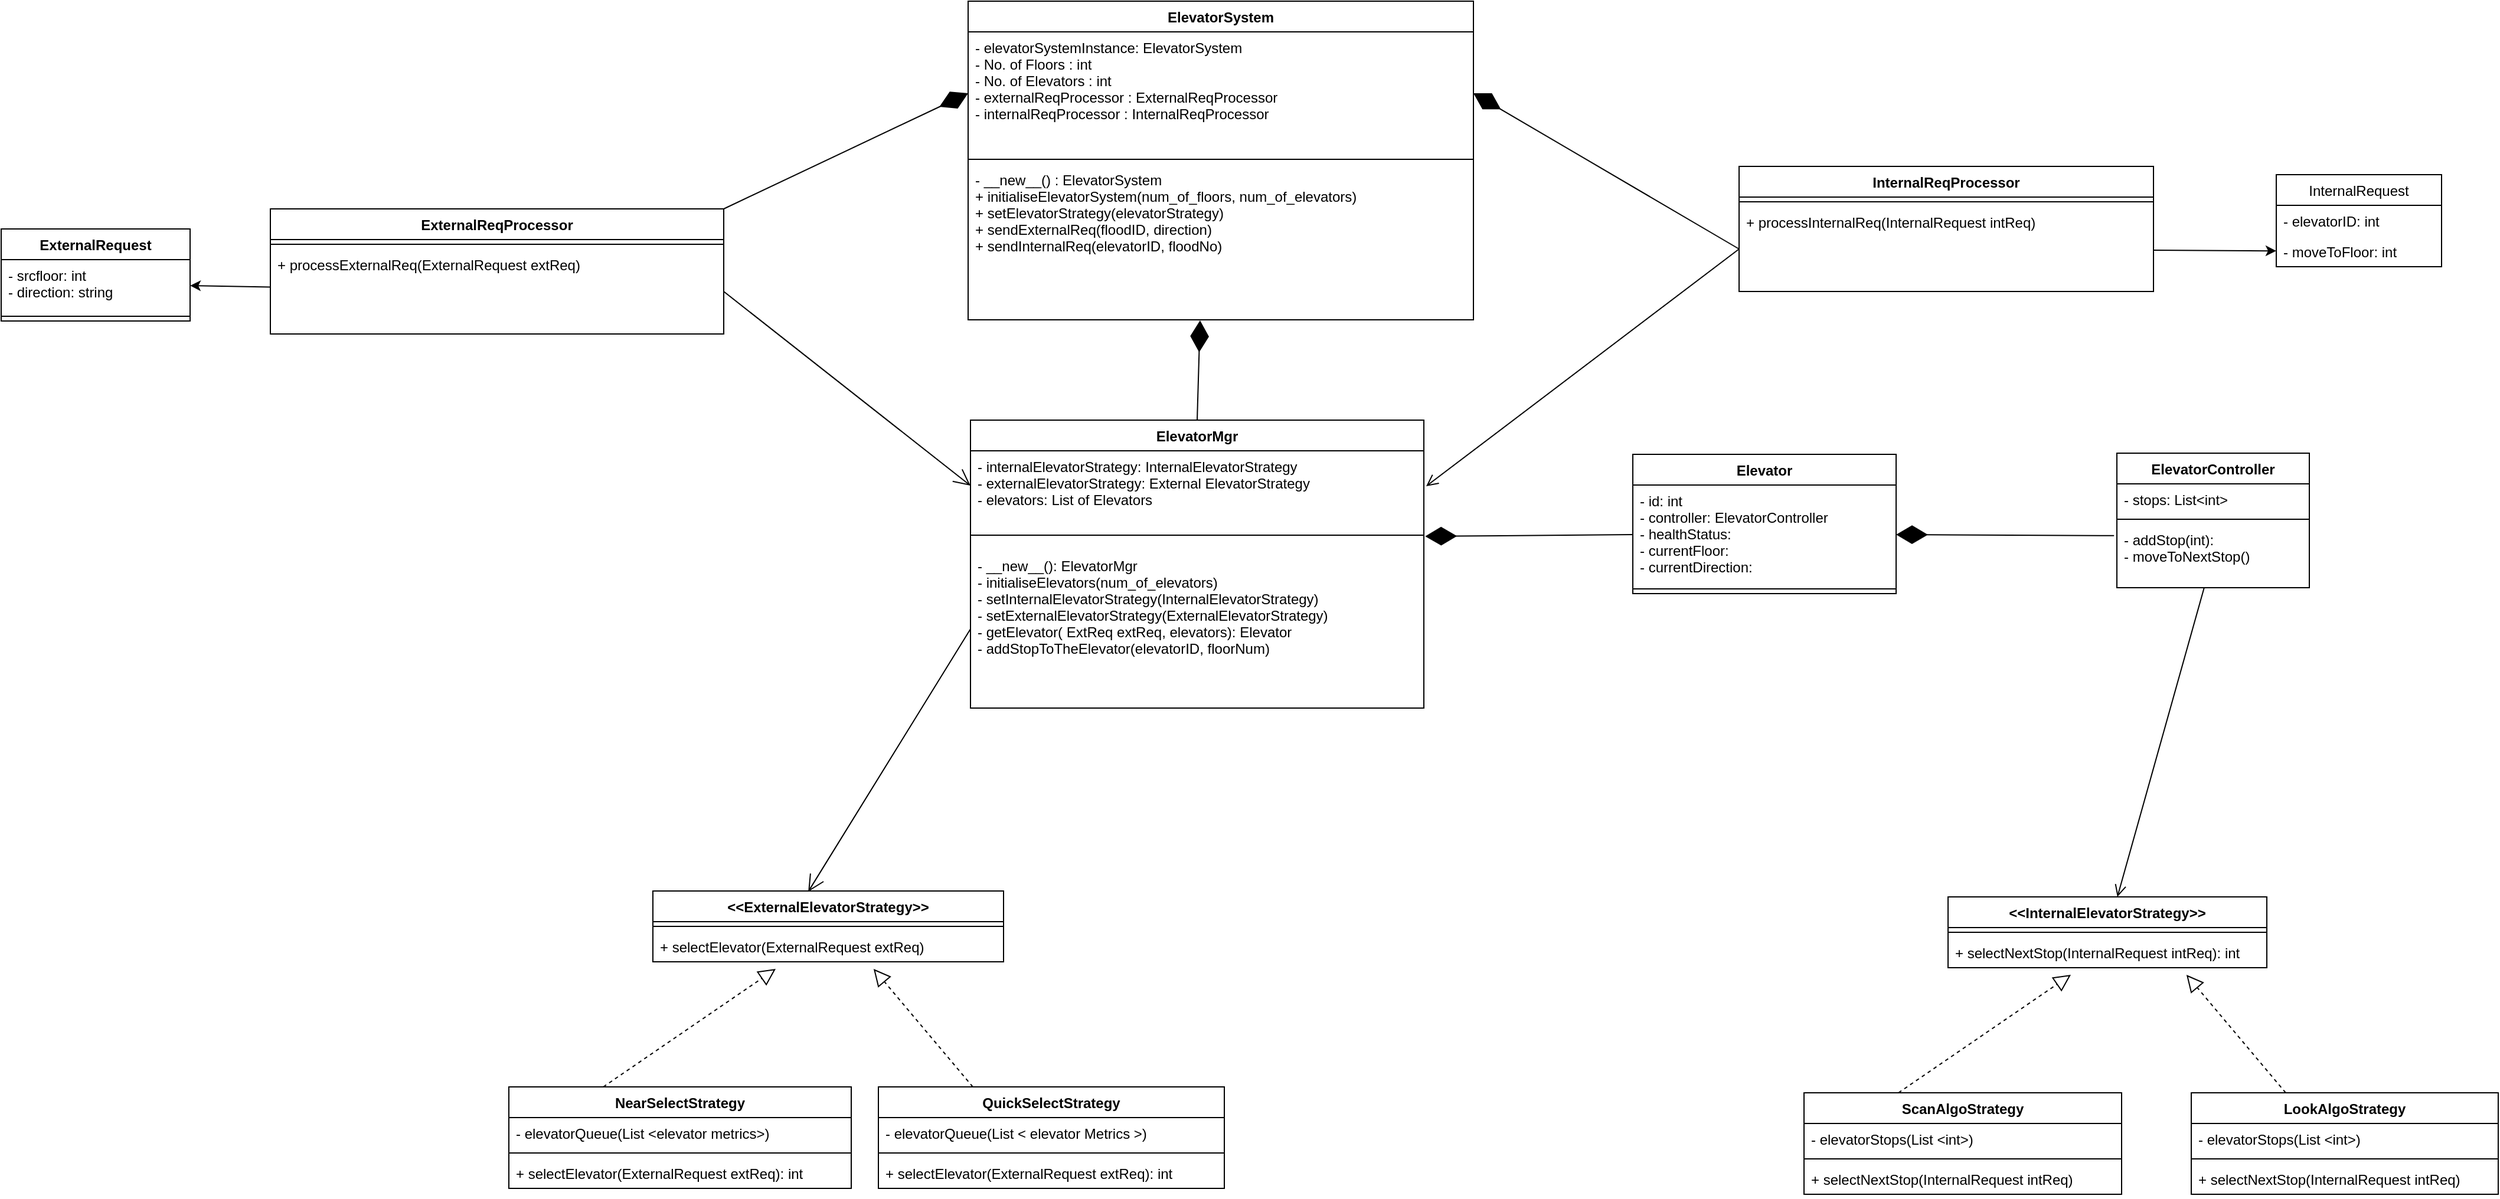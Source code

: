 <mxfile>
    <diagram id="3W9JBOR4_R0NiTniGZb9" name="Page-1">
        <mxGraphModel dx="2088" dy="1327" grid="0" gridSize="10" guides="1" tooltips="1" connect="1" arrows="1" fold="1" page="0" pageScale="1" pageWidth="2000" pageHeight="2000" background="none" math="0" shadow="0">
            <root>
                <mxCell id="0"/>
                <mxCell id="1" parent="0"/>
                <mxCell id="2" value="ElevatorSystem" style="swimlane;fontStyle=1;align=center;verticalAlign=top;childLayout=stackLayout;horizontal=1;startSize=26;horizontalStack=0;resizeParent=1;resizeParentMax=0;resizeLast=0;collapsible=1;marginBottom=0;strokeColor=default;" parent="1" vertex="1">
                    <mxGeometry x="60" y="-90" width="428" height="270" as="geometry"/>
                </mxCell>
                <mxCell id="3" value="- elevatorSystemInstance: ElevatorSystem&#10;- No. of Floors : int&#10;- No. of Elevators : int&#10;- externalReqProcessor : ExternalReqProcessor&#10;- internalReqProcessor : InternalReqProcessor&#10;&#10;&#10;&#10;&#10;&#10;" style="text;strokeColor=none;fillColor=none;align=left;verticalAlign=top;spacingLeft=4;spacingRight=4;overflow=hidden;rotatable=0;points=[[0,0.5],[1,0.5]];portConstraint=eastwest;" parent="2" vertex="1">
                    <mxGeometry y="26" width="428" height="104" as="geometry"/>
                </mxCell>
                <mxCell id="4" value="" style="line;strokeWidth=1;fillColor=none;align=left;verticalAlign=middle;spacingTop=-1;spacingLeft=3;spacingRight=3;rotatable=0;labelPosition=right;points=[];portConstraint=eastwest;strokeColor=inherit;" parent="2" vertex="1">
                    <mxGeometry y="130" width="428" height="8" as="geometry"/>
                </mxCell>
                <mxCell id="5" value="- __new__() : ElevatorSystem&#10;+ initialiseElevatorSystem(num_of_floors, num_of_elevators)&#10;+ setElevatorStrategy(elevatorStrategy)&#10;+ sendExternalReq(floodID, direction)&#10;+ sendInternalReq(elevatorID, floodNo)&#10;" style="text;strokeColor=none;fillColor=none;align=left;verticalAlign=top;spacingLeft=4;spacingRight=4;overflow=hidden;rotatable=0;points=[[0,0.5],[1,0.5]];portConstraint=eastwest;" parent="2" vertex="1">
                    <mxGeometry y="138" width="428" height="132" as="geometry"/>
                </mxCell>
                <mxCell id="11" value="" style="endArrow=diamondThin;endFill=1;endSize=24;html=1;entryX=1;entryY=0.5;entryDx=0;entryDy=0;exitX=0;exitY=0.5;exitDx=0;exitDy=0;" parent="1" target="3" edge="1" source="20">
                    <mxGeometry width="160" relative="1" as="geometry">
                        <mxPoint x="540" y="90" as="sourcePoint"/>
                        <mxPoint x="640" y="140" as="targetPoint"/>
                    </mxGeometry>
                </mxCell>
                <mxCell id="17" value="InternalReqProcessor" style="swimlane;fontStyle=1;align=center;verticalAlign=top;childLayout=stackLayout;horizontal=1;startSize=26;horizontalStack=0;resizeParent=1;resizeParentMax=0;resizeLast=0;collapsible=1;marginBottom=0;strokeColor=default;" parent="1" vertex="1">
                    <mxGeometry x="713" y="50" width="351" height="106" as="geometry"/>
                </mxCell>
                <mxCell id="19" value="" style="line;strokeWidth=1;fillColor=none;align=left;verticalAlign=middle;spacingTop=-1;spacingLeft=3;spacingRight=3;rotatable=0;labelPosition=right;points=[];portConstraint=eastwest;strokeColor=inherit;" parent="17" vertex="1">
                    <mxGeometry y="26" width="351" height="8" as="geometry"/>
                </mxCell>
                <mxCell id="20" value="+ processInternalReq(InternalRequest intReq)" style="text;strokeColor=none;fillColor=none;align=left;verticalAlign=top;spacingLeft=4;spacingRight=4;overflow=hidden;rotatable=0;points=[[0,0.5],[1,0.5]];portConstraint=eastwest;" parent="17" vertex="1">
                    <mxGeometry y="34" width="351" height="72" as="geometry"/>
                </mxCell>
                <mxCell id="21" value="ExternalRequest" style="swimlane;fontStyle=1;align=center;verticalAlign=top;childLayout=stackLayout;horizontal=1;startSize=26;horizontalStack=0;resizeParent=1;resizeParentMax=0;resizeLast=0;collapsible=1;marginBottom=0;strokeColor=default;" parent="1" vertex="1">
                    <mxGeometry x="-759" y="103" width="160" height="78" as="geometry"/>
                </mxCell>
                <mxCell id="22" value="- srcfloor: int&#10;- direction: string" style="text;strokeColor=none;fillColor=none;align=left;verticalAlign=top;spacingLeft=4;spacingRight=4;overflow=hidden;rotatable=0;points=[[0,0.5],[1,0.5]];portConstraint=eastwest;" parent="21" vertex="1">
                    <mxGeometry y="26" width="160" height="44" as="geometry"/>
                </mxCell>
                <mxCell id="23" value="" style="line;strokeWidth=1;fillColor=none;align=left;verticalAlign=middle;spacingTop=-1;spacingLeft=3;spacingRight=3;rotatable=0;labelPosition=right;points=[];portConstraint=eastwest;strokeColor=inherit;" parent="21" vertex="1">
                    <mxGeometry y="70" width="160" height="8" as="geometry"/>
                </mxCell>
                <mxCell id="43" value="ElevatorMgr" style="swimlane;fontStyle=1;align=center;verticalAlign=top;childLayout=stackLayout;horizontal=1;startSize=26;horizontalStack=0;resizeParent=1;resizeParentMax=0;resizeLast=0;collapsible=1;marginBottom=0;" vertex="1" parent="1">
                    <mxGeometry x="62" y="265" width="384" height="244" as="geometry"/>
                </mxCell>
                <mxCell id="44" value="- internalElevatorStrategy: InternalElevatorStrategy&#10;- externalElevatorStrategy: External ElevatorStrategy&#10;- elevators: List of Elevators&#10;" style="text;strokeColor=none;fillColor=none;align=left;verticalAlign=top;spacingLeft=4;spacingRight=4;overflow=hidden;rotatable=0;points=[[0,0.5],[1,0.5]];portConstraint=eastwest;" vertex="1" parent="43">
                    <mxGeometry y="26" width="384" height="59" as="geometry"/>
                </mxCell>
                <mxCell id="45" value="" style="line;strokeWidth=1;fillColor=none;align=left;verticalAlign=middle;spacingTop=-1;spacingLeft=3;spacingRight=3;rotatable=0;labelPosition=right;points=[];portConstraint=eastwest;strokeColor=inherit;" vertex="1" parent="43">
                    <mxGeometry y="85" width="384" height="25" as="geometry"/>
                </mxCell>
                <mxCell id="46" value="- __new__(): ElevatorMgr&#10;- initialiseElevators(num_of_elevators)&#10;- setInternalElevatorStrategy(InternalElevatorStrategy)&#10;- setExternalElevatorStrategy(ExternalElevatorStrategy)&#10;- getElevator( ExtReq extReq, elevators): Elevator&#10;- addStopToTheElevator(elevatorID, floorNum)&#10;" style="text;strokeColor=none;fillColor=none;align=left;verticalAlign=top;spacingLeft=4;spacingRight=4;overflow=hidden;rotatable=0;points=[[0,0.5],[1,0.5]];portConstraint=eastwest;fontStyle=0" vertex="1" parent="43">
                    <mxGeometry y="110" width="384" height="134" as="geometry"/>
                </mxCell>
                <mxCell id="55" value="&lt;&lt;ExternalElevatorStrategy&gt;&gt;&#10;" style="swimlane;fontStyle=1;align=center;verticalAlign=top;childLayout=stackLayout;horizontal=1;startSize=26;horizontalStack=0;resizeParent=1;resizeParentMax=0;resizeLast=0;collapsible=1;marginBottom=0;strokeColor=default;" vertex="1" parent="1">
                    <mxGeometry x="-207" y="664" width="297" height="60" as="geometry"/>
                </mxCell>
                <mxCell id="56" value="" style="line;strokeWidth=1;fillColor=none;align=left;verticalAlign=middle;spacingTop=-1;spacingLeft=3;spacingRight=3;rotatable=0;labelPosition=right;points=[];portConstraint=eastwest;strokeColor=inherit;" vertex="1" parent="55">
                    <mxGeometry y="26" width="297" height="8" as="geometry"/>
                </mxCell>
                <mxCell id="57" value="+ selectElevator(ExternalRequest extReq)" style="text;strokeColor=none;fillColor=none;align=left;verticalAlign=top;spacingLeft=4;spacingRight=4;overflow=hidden;rotatable=0;points=[[0,0.5],[1,0.5]];portConstraint=eastwest;" vertex="1" parent="55">
                    <mxGeometry y="34" width="297" height="26" as="geometry"/>
                </mxCell>
                <mxCell id="58" value="NearSelectStrategy" style="swimlane;fontStyle=1;align=center;verticalAlign=top;childLayout=stackLayout;horizontal=1;startSize=26;horizontalStack=0;resizeParent=1;resizeParentMax=0;resizeLast=0;collapsible=1;marginBottom=0;strokeColor=default;" vertex="1" parent="1">
                    <mxGeometry x="-329" y="830" width="290" height="86" as="geometry"/>
                </mxCell>
                <mxCell id="59" value="- elevatorQueue(List &lt;elevator metrics&gt;)" style="text;strokeColor=none;fillColor=none;align=left;verticalAlign=top;spacingLeft=4;spacingRight=4;overflow=hidden;rotatable=0;points=[[0,0.5],[1,0.5]];portConstraint=eastwest;" vertex="1" parent="58">
                    <mxGeometry y="26" width="290" height="26" as="geometry"/>
                </mxCell>
                <mxCell id="60" value="" style="line;strokeWidth=1;fillColor=none;align=left;verticalAlign=middle;spacingTop=-1;spacingLeft=3;spacingRight=3;rotatable=0;labelPosition=right;points=[];portConstraint=eastwest;strokeColor=inherit;" vertex="1" parent="58">
                    <mxGeometry y="52" width="290" height="8" as="geometry"/>
                </mxCell>
                <mxCell id="61" value="+ selectElevator(ExternalRequest extReq): int" style="text;strokeColor=none;fillColor=none;align=left;verticalAlign=top;spacingLeft=4;spacingRight=4;overflow=hidden;rotatable=0;points=[[0,0.5],[1,0.5]];portConstraint=eastwest;" vertex="1" parent="58">
                    <mxGeometry y="60" width="290" height="26" as="geometry"/>
                </mxCell>
                <mxCell id="62" value="" style="endArrow=block;dashed=1;endFill=0;endSize=12;html=1;" edge="1" parent="58">
                    <mxGeometry width="160" relative="1" as="geometry">
                        <mxPoint x="80" as="sourcePoint"/>
                        <mxPoint x="226.018" y="-100" as="targetPoint"/>
                    </mxGeometry>
                </mxCell>
                <mxCell id="63" value="QuickSelectStrategy" style="swimlane;fontStyle=1;align=center;verticalAlign=top;childLayout=stackLayout;horizontal=1;startSize=26;horizontalStack=0;resizeParent=1;resizeParentMax=0;resizeLast=0;collapsible=1;marginBottom=0;strokeColor=default;" vertex="1" parent="1">
                    <mxGeometry x="-16" y="830" width="293" height="86" as="geometry"/>
                </mxCell>
                <mxCell id="64" value="- elevatorQueue(List &lt; elevator Metrics &gt;)" style="text;strokeColor=none;fillColor=none;align=left;verticalAlign=top;spacingLeft=4;spacingRight=4;overflow=hidden;rotatable=0;points=[[0,0.5],[1,0.5]];portConstraint=eastwest;" vertex="1" parent="63">
                    <mxGeometry y="26" width="293" height="26" as="geometry"/>
                </mxCell>
                <mxCell id="65" value="" style="line;strokeWidth=1;fillColor=none;align=left;verticalAlign=middle;spacingTop=-1;spacingLeft=3;spacingRight=3;rotatable=0;labelPosition=right;points=[];portConstraint=eastwest;strokeColor=inherit;" vertex="1" parent="63">
                    <mxGeometry y="52" width="293" height="8" as="geometry"/>
                </mxCell>
                <mxCell id="67" value="" style="endArrow=block;dashed=1;endFill=0;endSize=12;html=1;" edge="1" parent="63">
                    <mxGeometry width="160" relative="1" as="geometry">
                        <mxPoint x="80" as="sourcePoint"/>
                        <mxPoint x="-4.071" y="-100" as="targetPoint"/>
                    </mxGeometry>
                </mxCell>
                <mxCell id="66" value="+ selectElevator(ExternalRequest extReq): int" style="text;strokeColor=none;fillColor=none;align=left;verticalAlign=top;spacingLeft=4;spacingRight=4;overflow=hidden;rotatable=0;points=[[0,0.5],[1,0.5]];portConstraint=eastwest;" vertex="1" parent="63">
                    <mxGeometry y="60" width="293" height="26" as="geometry"/>
                </mxCell>
                <mxCell id="68" value="&lt;&lt;InternalElevatorStrategy&gt;&gt;&#10;" style="swimlane;fontStyle=1;align=center;verticalAlign=top;childLayout=stackLayout;horizontal=1;startSize=26;horizontalStack=0;resizeParent=1;resizeParentMax=0;resizeLast=0;collapsible=1;marginBottom=0;strokeColor=default;" vertex="1" parent="1">
                    <mxGeometry x="890" y="669" width="270" height="60" as="geometry"/>
                </mxCell>
                <mxCell id="69" value="" style="line;strokeWidth=1;fillColor=none;align=left;verticalAlign=middle;spacingTop=-1;spacingLeft=3;spacingRight=3;rotatable=0;labelPosition=right;points=[];portConstraint=eastwest;strokeColor=inherit;" vertex="1" parent="68">
                    <mxGeometry y="26" width="270" height="8" as="geometry"/>
                </mxCell>
                <mxCell id="70" value="+ selectNextStop(InternalRequest intReq): int" style="text;strokeColor=none;fillColor=none;align=left;verticalAlign=top;spacingLeft=4;spacingRight=4;overflow=hidden;rotatable=0;points=[[0,0.5],[1,0.5]];portConstraint=eastwest;" vertex="1" parent="68">
                    <mxGeometry y="34" width="270" height="26" as="geometry"/>
                </mxCell>
                <mxCell id="71" value="ScanAlgoStrategy" style="swimlane;fontStyle=1;align=center;verticalAlign=top;childLayout=stackLayout;horizontal=1;startSize=26;horizontalStack=0;resizeParent=1;resizeParentMax=0;resizeLast=0;collapsible=1;marginBottom=0;strokeColor=default;" vertex="1" parent="1">
                    <mxGeometry x="768" y="835" width="269" height="86" as="geometry"/>
                </mxCell>
                <mxCell id="72" value="- elevatorStops(List &lt;int&gt;)" style="text;strokeColor=none;fillColor=none;align=left;verticalAlign=top;spacingLeft=4;spacingRight=4;overflow=hidden;rotatable=0;points=[[0,0.5],[1,0.5]];portConstraint=eastwest;" vertex="1" parent="71">
                    <mxGeometry y="26" width="269" height="26" as="geometry"/>
                </mxCell>
                <mxCell id="73" value="" style="line;strokeWidth=1;fillColor=none;align=left;verticalAlign=middle;spacingTop=-1;spacingLeft=3;spacingRight=3;rotatable=0;labelPosition=right;points=[];portConstraint=eastwest;strokeColor=inherit;" vertex="1" parent="71">
                    <mxGeometry y="52" width="269" height="8" as="geometry"/>
                </mxCell>
                <mxCell id="74" value="+ selectNextStop(InternalRequest intReq)" style="text;strokeColor=none;fillColor=none;align=left;verticalAlign=top;spacingLeft=4;spacingRight=4;overflow=hidden;rotatable=0;points=[[0,0.5],[1,0.5]];portConstraint=eastwest;" vertex="1" parent="71">
                    <mxGeometry y="60" width="269" height="26" as="geometry"/>
                </mxCell>
                <mxCell id="75" value="" style="endArrow=block;dashed=1;endFill=0;endSize=12;html=1;" edge="1" parent="71">
                    <mxGeometry width="160" relative="1" as="geometry">
                        <mxPoint x="80" as="sourcePoint"/>
                        <mxPoint x="226.018" y="-100" as="targetPoint"/>
                    </mxGeometry>
                </mxCell>
                <mxCell id="76" value="LookAlgoStrategy" style="swimlane;fontStyle=1;align=center;verticalAlign=top;childLayout=stackLayout;horizontal=1;startSize=26;horizontalStack=0;resizeParent=1;resizeParentMax=0;resizeLast=0;collapsible=1;marginBottom=0;strokeColor=default;" vertex="1" parent="1">
                    <mxGeometry x="1096" y="835" width="260" height="86" as="geometry"/>
                </mxCell>
                <mxCell id="77" value="- elevatorStops(List &lt;int&gt;)" style="text;strokeColor=none;fillColor=none;align=left;verticalAlign=top;spacingLeft=4;spacingRight=4;overflow=hidden;rotatable=0;points=[[0,0.5],[1,0.5]];portConstraint=eastwest;" vertex="1" parent="76">
                    <mxGeometry y="26" width="260" height="26" as="geometry"/>
                </mxCell>
                <mxCell id="78" value="" style="line;strokeWidth=1;fillColor=none;align=left;verticalAlign=middle;spacingTop=-1;spacingLeft=3;spacingRight=3;rotatable=0;labelPosition=right;points=[];portConstraint=eastwest;strokeColor=inherit;" vertex="1" parent="76">
                    <mxGeometry y="52" width="260" height="8" as="geometry"/>
                </mxCell>
                <mxCell id="79" value="+ selectNextStop(InternalRequest intReq)" style="text;strokeColor=none;fillColor=none;align=left;verticalAlign=top;spacingLeft=4;spacingRight=4;overflow=hidden;rotatable=0;points=[[0,0.5],[1,0.5]];portConstraint=eastwest;" vertex="1" parent="76">
                    <mxGeometry y="60" width="260" height="26" as="geometry"/>
                </mxCell>
                <mxCell id="80" value="" style="endArrow=block;dashed=1;endFill=0;endSize=12;html=1;" edge="1" parent="76">
                    <mxGeometry width="160" relative="1" as="geometry">
                        <mxPoint x="80" as="sourcePoint"/>
                        <mxPoint x="-4.071" y="-100" as="targetPoint"/>
                    </mxGeometry>
                </mxCell>
                <mxCell id="81" value="ExternalReqProcessor" style="swimlane;fontStyle=1;align=center;verticalAlign=top;childLayout=stackLayout;horizontal=1;startSize=26;horizontalStack=0;resizeParent=1;resizeParentMax=0;resizeLast=0;collapsible=1;marginBottom=0;strokeColor=default;" vertex="1" parent="1">
                    <mxGeometry x="-531" y="86" width="384" height="106" as="geometry"/>
                </mxCell>
                <mxCell id="83" value="" style="line;strokeWidth=1;fillColor=none;align=left;verticalAlign=middle;spacingTop=-1;spacingLeft=3;spacingRight=3;rotatable=0;labelPosition=right;points=[];portConstraint=eastwest;strokeColor=inherit;" vertex="1" parent="81">
                    <mxGeometry y="26" width="384" height="8" as="geometry"/>
                </mxCell>
                <mxCell id="84" value="+ processExternalReq(ExternalRequest extReq)" style="text;strokeColor=none;fillColor=none;align=left;verticalAlign=top;spacingLeft=4;spacingRight=4;overflow=hidden;rotatable=0;points=[[0,0.5],[1,0.5]];portConstraint=eastwest;" vertex="1" parent="81">
                    <mxGeometry y="34" width="384" height="72" as="geometry"/>
                </mxCell>
                <mxCell id="85" value="InternalRequest" style="swimlane;fontStyle=0;childLayout=stackLayout;horizontal=1;startSize=26;fillColor=none;horizontalStack=0;resizeParent=1;resizeParentMax=0;resizeLast=0;collapsible=1;marginBottom=0;" vertex="1" parent="1">
                    <mxGeometry x="1168" y="57" width="140" height="78" as="geometry"/>
                </mxCell>
                <mxCell id="86" value="- elevatorID: int" style="text;strokeColor=none;fillColor=none;align=left;verticalAlign=top;spacingLeft=4;spacingRight=4;overflow=hidden;rotatable=0;points=[[0,0.5],[1,0.5]];portConstraint=eastwest;" vertex="1" parent="85">
                    <mxGeometry y="26" width="140" height="26" as="geometry"/>
                </mxCell>
                <mxCell id="87" value="- moveToFloor: int" style="text;strokeColor=none;fillColor=none;align=left;verticalAlign=top;spacingLeft=4;spacingRight=4;overflow=hidden;rotatable=0;points=[[0,0.5],[1,0.5]];portConstraint=eastwest;" vertex="1" parent="85">
                    <mxGeometry y="52" width="140" height="26" as="geometry"/>
                </mxCell>
                <mxCell id="89" value="" style="edgeStyle=none;html=1;" edge="1" parent="1" source="20" target="87">
                    <mxGeometry relative="1" as="geometry"/>
                </mxCell>
                <mxCell id="93" value="" style="edgeStyle=none;html=1;entryX=1;entryY=0.5;entryDx=0;entryDy=0;" edge="1" parent="1" source="84" target="22">
                    <mxGeometry relative="1" as="geometry"/>
                </mxCell>
                <mxCell id="94" value="Elevator" style="swimlane;fontStyle=1;align=center;verticalAlign=top;childLayout=stackLayout;horizontal=1;startSize=26;horizontalStack=0;resizeParent=1;resizeParentMax=0;resizeLast=0;collapsible=1;marginBottom=0;" vertex="1" parent="1">
                    <mxGeometry x="623" y="294" width="223" height="118" as="geometry"/>
                </mxCell>
                <mxCell id="95" value="- id: int&#10;- controller: ElevatorController&#10;- healthStatus: &#10;- currentFloor:&#10;- currentDirection:" style="text;strokeColor=none;fillColor=none;align=left;verticalAlign=top;spacingLeft=4;spacingRight=4;overflow=hidden;rotatable=0;points=[[0,0.5],[1,0.5]];portConstraint=eastwest;" vertex="1" parent="94">
                    <mxGeometry y="26" width="223" height="84" as="geometry"/>
                </mxCell>
                <mxCell id="96" value="" style="line;strokeWidth=1;fillColor=none;align=left;verticalAlign=middle;spacingTop=-1;spacingLeft=3;spacingRight=3;rotatable=0;labelPosition=right;points=[];portConstraint=eastwest;strokeColor=inherit;" vertex="1" parent="94">
                    <mxGeometry y="110" width="223" height="8" as="geometry"/>
                </mxCell>
                <mxCell id="98" value="ElevatorController" style="swimlane;fontStyle=1;align=center;verticalAlign=top;childLayout=stackLayout;horizontal=1;startSize=26;horizontalStack=0;resizeParent=1;resizeParentMax=0;resizeLast=0;collapsible=1;marginBottom=0;" vertex="1" parent="1">
                    <mxGeometry x="1033" y="293" width="163" height="114" as="geometry"/>
                </mxCell>
                <mxCell id="99" value="- stops: List&lt;int&gt;" style="text;strokeColor=none;fillColor=none;align=left;verticalAlign=top;spacingLeft=4;spacingRight=4;overflow=hidden;rotatable=0;points=[[0,0.5],[1,0.5]];portConstraint=eastwest;" vertex="1" parent="98">
                    <mxGeometry y="26" width="163" height="26" as="geometry"/>
                </mxCell>
                <mxCell id="100" value="" style="line;strokeWidth=1;fillColor=none;align=left;verticalAlign=middle;spacingTop=-1;spacingLeft=3;spacingRight=3;rotatable=0;labelPosition=right;points=[];portConstraint=eastwest;strokeColor=inherit;" vertex="1" parent="98">
                    <mxGeometry y="52" width="163" height="8" as="geometry"/>
                </mxCell>
                <mxCell id="101" value="- addStop(int):&#10;- moveToNextStop()" style="text;strokeColor=none;fillColor=none;align=left;verticalAlign=top;spacingLeft=4;spacingRight=4;overflow=hidden;rotatable=0;points=[[0,0.5],[1,0.5]];portConstraint=eastwest;" vertex="1" parent="98">
                    <mxGeometry y="60" width="163" height="54" as="geometry"/>
                </mxCell>
                <mxCell id="102" value="" style="endArrow=diamondThin;endFill=1;endSize=24;html=1;exitX=0;exitY=0.5;exitDx=0;exitDy=0;entryX=1.003;entryY=-0.086;entryDx=0;entryDy=0;entryPerimeter=0;" edge="1" parent="1" source="95" target="46">
                    <mxGeometry width="160" relative="1" as="geometry">
                        <mxPoint x="383" y="438" as="sourcePoint"/>
                        <mxPoint x="543" y="438" as="targetPoint"/>
                    </mxGeometry>
                </mxCell>
                <mxCell id="103" value="" style="endArrow=diamondThin;endFill=1;endSize=24;html=1;exitX=-0.015;exitY=0.183;exitDx=0;exitDy=0;exitPerimeter=0;entryX=1;entryY=0.5;entryDx=0;entryDy=0;" edge="1" parent="1" source="101" target="95">
                    <mxGeometry width="160" relative="1" as="geometry">
                        <mxPoint x="433" y="438" as="sourcePoint"/>
                        <mxPoint x="907" y="301" as="targetPoint"/>
                    </mxGeometry>
                </mxCell>
                <mxCell id="104" value="" style="endArrow=open;endFill=1;endSize=12;html=1;exitX=0;exitY=0.5;exitDx=0;exitDy=0;entryX=0.443;entryY=0.01;entryDx=0;entryDy=0;entryPerimeter=0;" edge="1" parent="1" source="46" target="55">
                    <mxGeometry width="160" relative="1" as="geometry">
                        <mxPoint x="182" y="612" as="sourcePoint"/>
                        <mxPoint x="342" y="612" as="targetPoint"/>
                    </mxGeometry>
                </mxCell>
                <mxCell id="107" value="" style="endArrow=diamondThin;endFill=1;endSize=24;html=1;exitX=0.5;exitY=0;exitDx=0;exitDy=0;entryX=0.459;entryY=1.004;entryDx=0;entryDy=0;entryPerimeter=0;" edge="1" parent="1" source="43" target="5">
                    <mxGeometry width="160" relative="1" as="geometry">
                        <mxPoint x="697" y="305" as="sourcePoint"/>
                        <mxPoint x="476" y="334.5" as="targetPoint"/>
                    </mxGeometry>
                </mxCell>
                <mxCell id="108" value="" style="endArrow=open;endFill=1;endSize=12;html=1;exitX=1;exitY=0.5;exitDx=0;exitDy=0;entryX=0;entryY=0.5;entryDx=0;entryDy=0;" edge="1" parent="1" source="84" target="44">
                    <mxGeometry width="160" relative="1" as="geometry">
                        <mxPoint x="92" y="439.0" as="sourcePoint"/>
                        <mxPoint x="84" y="317" as="targetPoint"/>
                    </mxGeometry>
                </mxCell>
                <mxCell id="109" value="" style="endArrow=diamondThin;endFill=1;endSize=24;html=1;entryX=0;entryY=0.5;entryDx=0;entryDy=0;exitX=1;exitY=0;exitDx=0;exitDy=0;" edge="1" parent="1" source="81" target="3">
                    <mxGeometry width="160" relative="1" as="geometry">
                        <mxPoint x="19" y="136" as="sourcePoint"/>
                        <mxPoint x="-33" y="34" as="targetPoint"/>
                    </mxGeometry>
                </mxCell>
                <mxCell id="110" value="" style="endArrow=open;startArrow=none;endFill=0;startFill=0;endSize=8;html=1;verticalAlign=bottom;labelBackgroundColor=none;strokeWidth=1;exitX=0;exitY=0.5;exitDx=0;exitDy=0;" edge="1" parent="1" source="20">
                    <mxGeometry width="160" relative="1" as="geometry">
                        <mxPoint x="608" y="325" as="sourcePoint"/>
                        <mxPoint x="448" y="321" as="targetPoint"/>
                    </mxGeometry>
                </mxCell>
                <mxCell id="116" value="" style="endArrow=open;startArrow=none;endFill=0;startFill=0;endSize=8;html=1;verticalAlign=bottom;labelBackgroundColor=none;strokeWidth=1;" edge="1" parent="1" source="101" target="68">
                    <mxGeometry width="160" relative="1" as="geometry">
                        <mxPoint x="723" y="130" as="sourcePoint"/>
                        <mxPoint x="1061" y="501" as="targetPoint"/>
                    </mxGeometry>
                </mxCell>
            </root>
        </mxGraphModel>
    </diagram>
</mxfile>